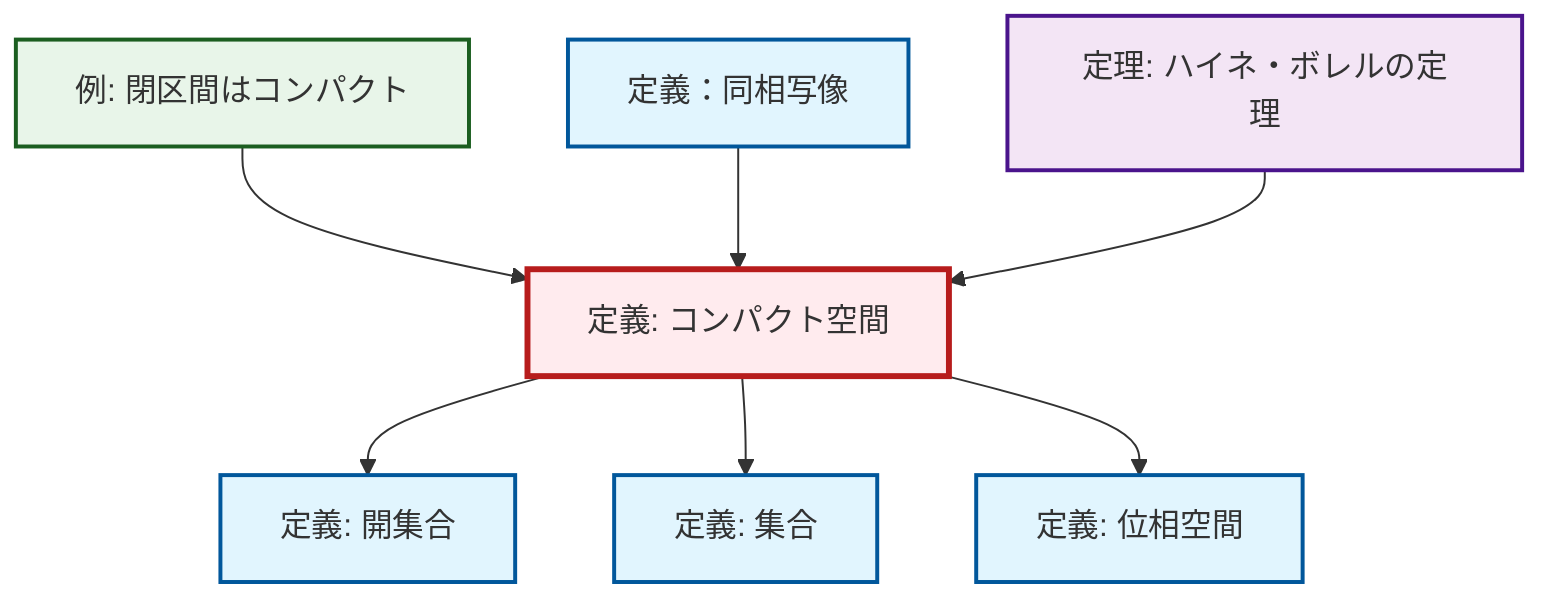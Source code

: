 graph TD
    classDef definition fill:#e1f5fe,stroke:#01579b,stroke-width:2px
    classDef theorem fill:#f3e5f5,stroke:#4a148c,stroke-width:2px
    classDef axiom fill:#fff3e0,stroke:#e65100,stroke-width:2px
    classDef example fill:#e8f5e9,stroke:#1b5e20,stroke-width:2px
    classDef current fill:#ffebee,stroke:#b71c1c,stroke-width:3px
    def-open-set["定義: 開集合"]:::definition
    def-set["定義: 集合"]:::definition
    thm-heine-borel["定理: ハイネ・ボレルの定理"]:::theorem
    def-topological-space["定義: 位相空間"]:::definition
    def-compact["定義: コンパクト空間"]:::definition
    ex-closed-interval-compact["例: 閉区間はコンパクト"]:::example
    def-homeomorphism["定義：同相写像"]:::definition
    ex-closed-interval-compact --> def-compact
    def-compact --> def-open-set
    def-homeomorphism --> def-compact
    thm-heine-borel --> def-compact
    def-compact --> def-set
    def-compact --> def-topological-space
    class def-compact current